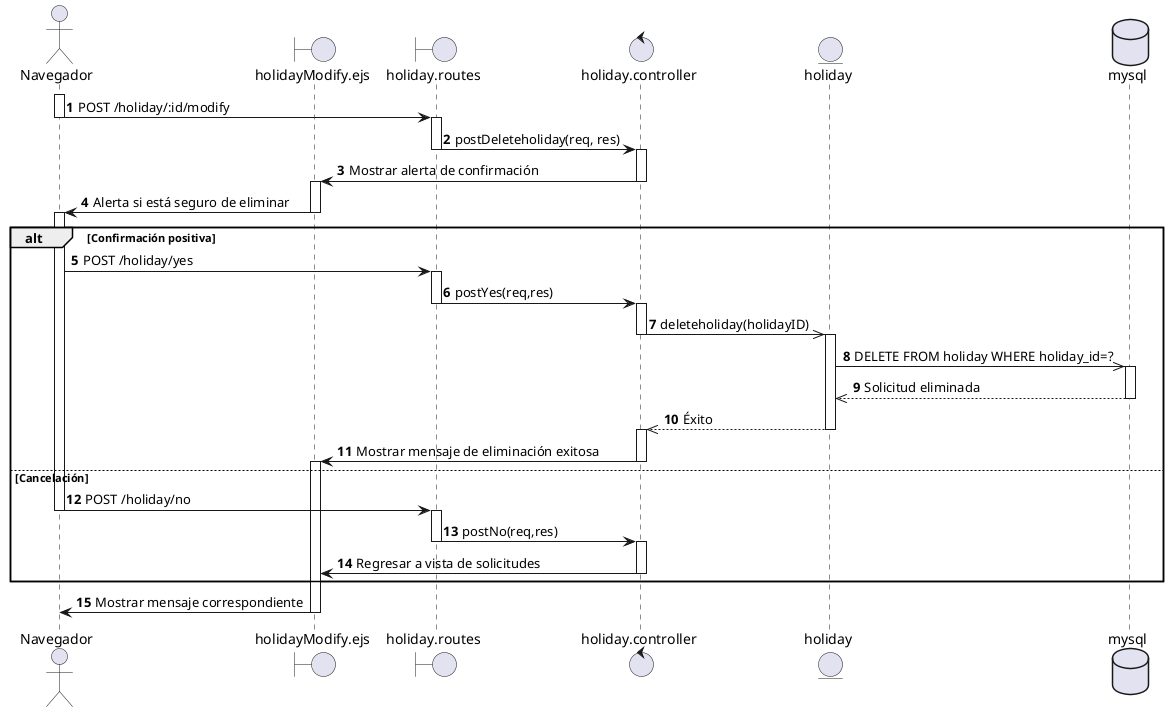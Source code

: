 @startuml CU26 - Elimina dia feriado
actor Navegador
boundary holidayModify.ejs
boundary holiday.routes
control holiday.controller
entity holiday
database mysql

autonumber
activate Navegador

Navegador -> holiday.routes : POST /holiday/:id/modify
deactivate Navegador
activate holiday.routes
holiday.routes -> holiday.controller : postDeleteholiday(req, res)
deactivate holiday.routes
activate holiday.controller



holiday.controller -> holidayModify.ejs : Mostrar alerta de confirmación
deactivate holiday.controller
activate holidayModify.ejs
holidayModify.ejs -> Navegador : Alerta si está seguro de eliminar
deactivate holidayModify.ejs
activate Navegador

deactivate holidayModify.ejs
alt Confirmación positiva
    Navegador->holiday.routes:POST /holiday/yes
    activate holiday.routes
    holiday.routes->holiday.controller: postYes(req,res)
    deactivate holiday.routes
    activate holiday.controller
    holiday.controller ->> holiday : deleteholiday(holidayID)
    deactivate holiday.controller
    activate holiday
    holiday ->> mysql : DELETE FROM holiday WHERE holiday_id=?
    activate mysql
    mysql -->> holiday : Solicitud eliminada
deactivate mysql
    holiday -->> holiday.controller : Éxito
    deactivate holiday
    activate holiday.controller
    holiday.controller -> holidayModify.ejs : Mostrar mensaje de eliminación exitosa
    deactivate holiday.controller
    activate holidayModify.ejs
else Cancelación
    Navegador->holiday.routes:POST /holiday/no
    deactivate Navegador
    activate holiday.routes
    holiday.routes->holiday.controller : postNo(req,res)
    deactivate holiday.routes
    activate holiday.controller
    holiday.controller -> holidayModify.ejs : Regresar a vista de solicitudes
    deactivate holiday.controller
end

activate holidayModify.ejs
holidayModify.ejs -> Navegador : Mostrar mensaje correspondiente
deactivate holidayModify.ejs


@enduml

